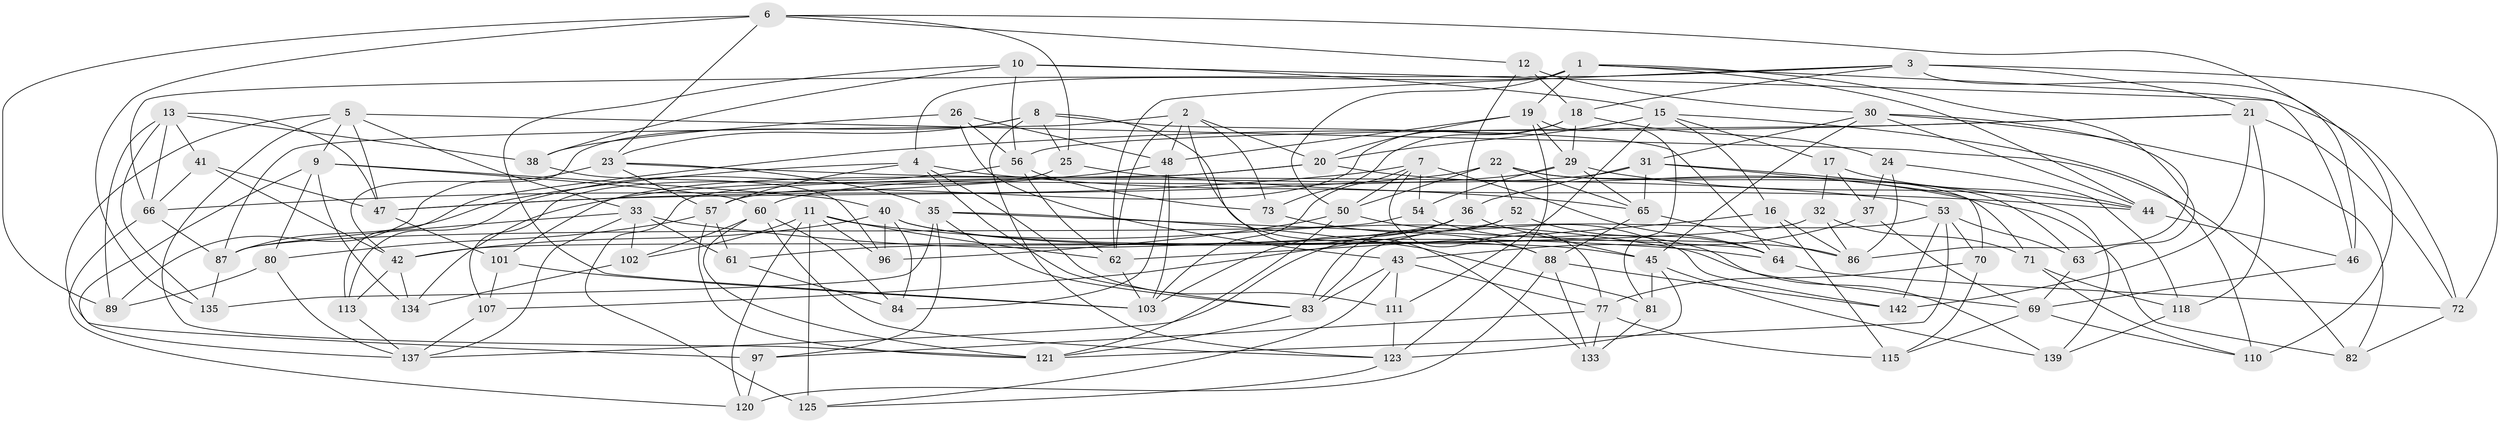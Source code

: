 // Generated by graph-tools (version 1.1) at 2025/52/02/27/25 19:52:29]
// undirected, 92 vertices, 235 edges
graph export_dot {
graph [start="1"]
  node [color=gray90,style=filled];
  1 [super="+129"];
  2 [super="+14"];
  3 [super="+39"];
  4 [super="+127"];
  5 [super="+76"];
  6 [super="+99"];
  7 [super="+27"];
  8 [super="+108"];
  9 [super="+58"];
  10 [super="+34"];
  11 [super="+85"];
  12;
  13 [super="+51"];
  15 [super="+124"];
  16;
  17;
  18 [super="+130"];
  19 [super="+28"];
  20 [super="+90"];
  21 [super="+138"];
  22 [super="+74"];
  23 [super="+91"];
  24;
  25;
  26;
  29 [super="+114"];
  30 [super="+143"];
  31 [super="+59"];
  32;
  33 [super="+95"];
  35 [super="+128"];
  36 [super="+126"];
  37;
  38;
  40 [super="+98"];
  41;
  42 [super="+106"];
  43 [super="+55"];
  44 [super="+105"];
  45 [super="+112"];
  46;
  47 [super="+49"];
  48 [super="+117"];
  50 [super="+94"];
  52;
  53 [super="+79"];
  54;
  56 [super="+67"];
  57 [super="+119"];
  60 [super="+68"];
  61;
  62 [super="+116"];
  63;
  64 [super="+92"];
  65 [super="+93"];
  66 [super="+141"];
  69 [super="+78"];
  70;
  71;
  72 [super="+75"];
  73;
  77 [super="+100"];
  80;
  81;
  82;
  83 [super="+131"];
  84;
  86 [super="+104"];
  87 [super="+136"];
  88 [super="+109"];
  89;
  96;
  97;
  101;
  102;
  103 [super="+122"];
  107;
  110;
  111;
  113;
  115;
  118;
  120;
  121 [super="+140"];
  123 [super="+132"];
  125;
  133;
  134;
  135;
  137 [super="+144"];
  139;
  142;
  1 -- 46;
  1 -- 63;
  1 -- 44;
  1 -- 50;
  1 -- 19;
  1 -- 4;
  2 -- 87;
  2 -- 133;
  2 -- 73;
  2 -- 62;
  2 -- 20;
  2 -- 48;
  3 -- 110;
  3 -- 66;
  3 -- 18;
  3 -- 21;
  3 -- 62;
  3 -- 72;
  4 -- 57;
  4 -- 87;
  4 -- 65;
  4 -- 83;
  4 -- 111;
  5 -- 82;
  5 -- 121;
  5 -- 47;
  5 -- 97;
  5 -- 33;
  5 -- 9;
  6 -- 12;
  6 -- 135;
  6 -- 25;
  6 -- 46;
  6 -- 89;
  6 -- 23;
  7 -- 50;
  7 -- 77;
  7 -- 103;
  7 -- 47;
  7 -- 54;
  7 -- 64;
  8 -- 123;
  8 -- 88;
  8 -- 25;
  8 -- 42;
  8 -- 64;
  8 -- 23;
  9 -- 80;
  9 -- 60;
  9 -- 40;
  9 -- 137;
  9 -- 134;
  10 -- 15;
  10 -- 56;
  10 -- 72 [weight=2];
  10 -- 38;
  10 -- 103;
  11 -- 120;
  11 -- 96;
  11 -- 102;
  11 -- 125;
  11 -- 69;
  11 -- 62;
  12 -- 36;
  12 -- 18;
  12 -- 30;
  13 -- 38;
  13 -- 41;
  13 -- 47;
  13 -- 89;
  13 -- 66;
  13 -- 135;
  15 -- 20;
  15 -- 17;
  15 -- 16;
  15 -- 111;
  15 -- 110;
  16 -- 115;
  16 -- 62;
  16 -- 86;
  17 -- 32;
  17 -- 37;
  17 -- 44;
  18 -- 29;
  18 -- 24;
  18 -- 73;
  18 -- 57;
  19 -- 20;
  19 -- 81;
  19 -- 48;
  19 -- 123;
  19 -- 29;
  20 -- 101;
  20 -- 125;
  20 -- 82;
  21 -- 56;
  21 -- 118;
  21 -- 113;
  21 -- 142;
  21 -- 72;
  22 -- 65;
  22 -- 63;
  22 -- 52;
  22 -- 47;
  22 -- 71;
  22 -- 50;
  23 -- 57;
  23 -- 53;
  23 -- 35;
  23 -- 89;
  24 -- 86;
  24 -- 37;
  24 -- 118;
  25 -- 44;
  25 -- 107;
  26 -- 38;
  26 -- 48;
  26 -- 56;
  26 -- 43;
  29 -- 54;
  29 -- 134;
  29 -- 65;
  29 -- 44;
  30 -- 82;
  30 -- 44;
  30 -- 31;
  30 -- 86;
  30 -- 45;
  31 -- 65;
  31 -- 70;
  31 -- 60;
  31 -- 139;
  31 -- 36;
  32 -- 86;
  32 -- 71;
  32 -- 42;
  33 -- 137;
  33 -- 102;
  33 -- 64;
  33 -- 61;
  33 -- 87;
  35 -- 81;
  35 -- 135;
  35 -- 97;
  35 -- 83;
  35 -- 64;
  36 -- 61;
  36 -- 137;
  36 -- 45;
  36 -- 103;
  37 -- 69;
  37 -- 43;
  38 -- 96;
  40 -- 84;
  40 -- 42;
  40 -- 96;
  40 -- 86;
  40 -- 45;
  41 -- 42;
  41 -- 47;
  41 -- 66;
  42 -- 113;
  42 -- 134;
  43 -- 111;
  43 -- 125;
  43 -- 77;
  43 -- 83;
  44 -- 46;
  45 -- 139;
  45 -- 123;
  45 -- 81;
  46 -- 69;
  47 -- 101;
  48 -- 66;
  48 -- 103;
  48 -- 84;
  50 -- 142;
  50 -- 96;
  50 -- 121;
  52 -- 107;
  52 -- 64;
  52 -- 83;
  53 -- 142;
  53 -- 83;
  53 -- 70;
  53 -- 63;
  53 -- 121;
  54 -- 139;
  54 -- 87;
  56 -- 73;
  56 -- 62;
  56 -- 113;
  57 -- 80;
  57 -- 61;
  57 -- 121;
  60 -- 102;
  60 -- 121;
  60 -- 123;
  60 -- 84;
  61 -- 84;
  62 -- 103;
  63 -- 69;
  64 -- 72;
  65 -- 88;
  65 -- 86;
  66 -- 120;
  66 -- 87;
  69 -- 115;
  69 -- 110;
  70 -- 77;
  70 -- 115;
  71 -- 110;
  71 -- 118;
  72 -- 82;
  73 -- 88;
  77 -- 115;
  77 -- 97;
  77 -- 133;
  80 -- 137;
  80 -- 89;
  81 -- 133;
  83 -- 121;
  87 -- 135;
  88 -- 120;
  88 -- 133;
  88 -- 142;
  97 -- 120;
  101 -- 103;
  101 -- 107;
  102 -- 134;
  107 -- 137;
  111 -- 123;
  113 -- 137;
  118 -- 139;
  123 -- 125;
}
